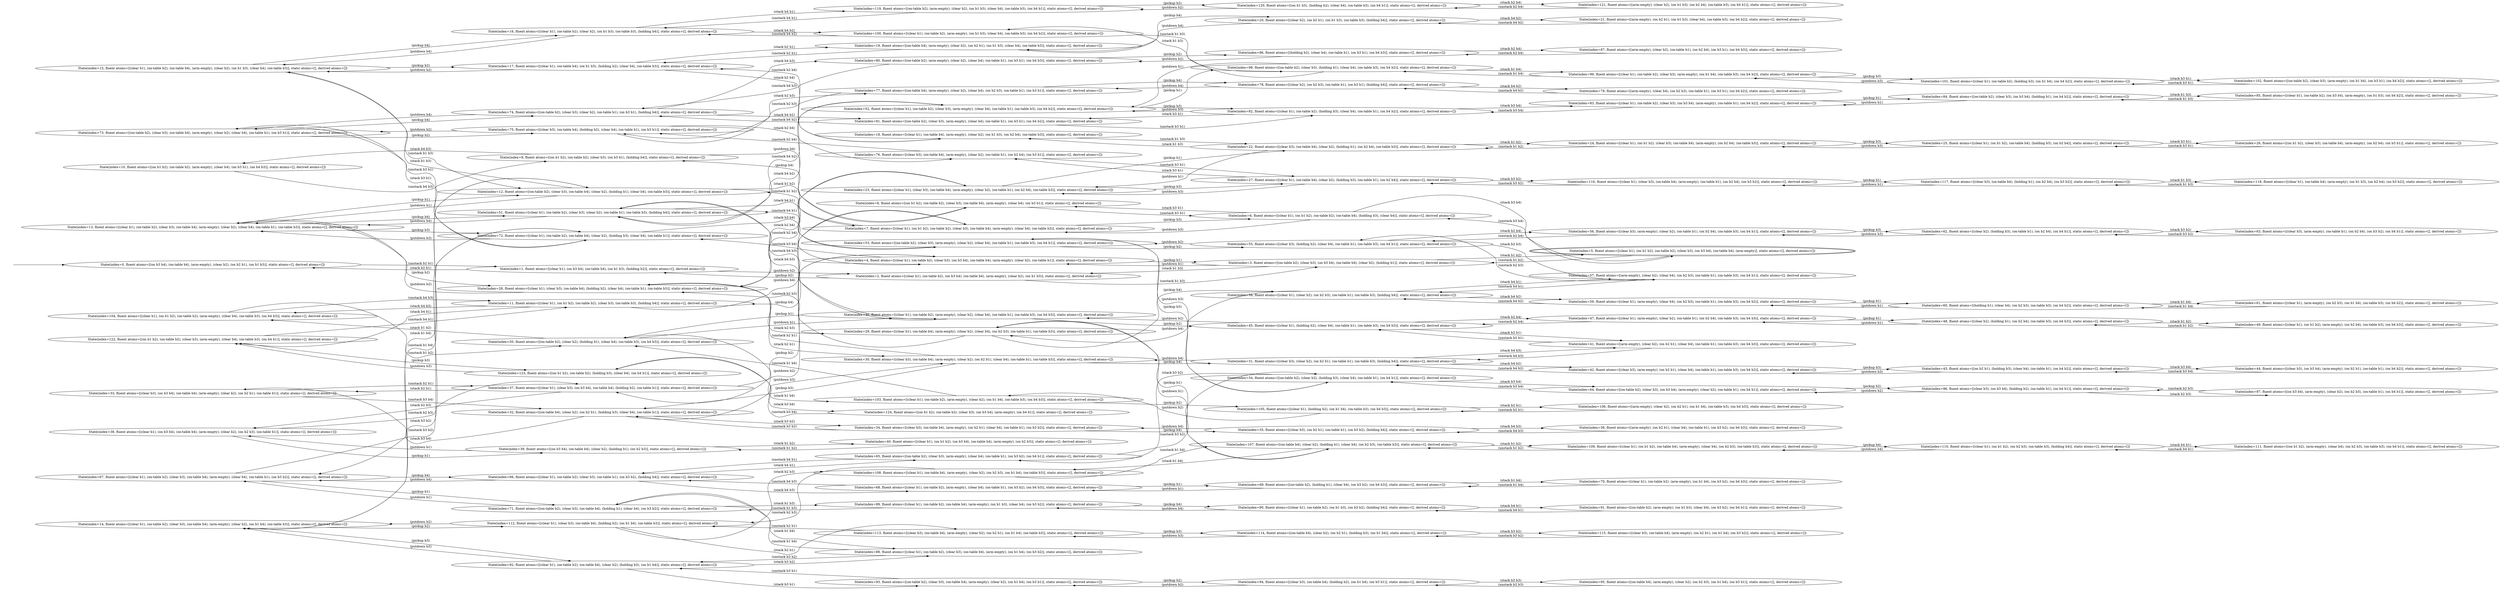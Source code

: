 digraph {
rankdir="LR"
s0[label="State(index=0, fluent atoms=[(on b3 b4), (on-table b4), (arm-empty), (clear b2), (on b2 b1), (on b1 b3)], static atoms=[], derived atoms=[])"]
s1[label="State(index=1, fluent atoms=[(clear b1), (on b3 b4), (on-table b4), (on b1 b3), (holding b2)], static atoms=[], derived atoms=[])"]
s2[label="State(index=2, fluent atoms=[(clear b1), (on-table b2), (on b3 b4), (on-table b4), (arm-empty), (clear b2), (on b1 b3)], static atoms=[], derived atoms=[])"]
s3[label="State(index=3, fluent atoms=[(on-table b2), (clear b3), (on b3 b4), (on-table b4), (clear b2), (holding b1)], static atoms=[], derived atoms=[])"]
s4[label="State(index=4, fluent atoms=[(clear b1), (on-table b2), (clear b3), (on b3 b4), (on-table b4), (arm-empty), (clear b2), (on-table b1)], static atoms=[], derived atoms=[])"]
s5[peripheries=2,label="State(index=5, fluent atoms=[(clear b1), (on b1 b2), (on-table b2), (clear b3), (on b3 b4), (on-table b4), (arm-empty)], static atoms=[], derived atoms=[])"]
s6[label="State(index=6, fluent atoms=[(clear b1), (on b1 b2), (on-table b2), (on-table b4), (holding b3), (clear b4)], static atoms=[], derived atoms=[])"]
s7[label="State(index=7, fluent atoms=[(clear b1), (on b1 b2), (on-table b2), (clear b3), (on-table b4), (arm-empty), (clear b4), (on-table b3)], static atoms=[], derived atoms=[])"]
s8[label="State(index=8, fluent atoms=[(on b1 b2), (on-table b2), (clear b3), (on-table b4), (arm-empty), (clear b4), (on b3 b1)], static atoms=[], derived atoms=[])"]
s9[label="State(index=9, fluent atoms=[(on b1 b2), (on-table b2), (clear b3), (on b3 b1), (holding b4)], static atoms=[], derived atoms=[])"]
s10[label="State(index=10, fluent atoms=[(on b1 b2), (on-table b2), (arm-empty), (clear b4), (on b3 b1), (on b4 b3)], static atoms=[], derived atoms=[])"]
s11[label="State(index=11, fluent atoms=[(clear b1), (on b1 b2), (on-table b2), (clear b3), (on-table b3), (holding b4)], static atoms=[], derived atoms=[])"]
s12[label="State(index=12, fluent atoms=[(on-table b2), (clear b3), (on-table b4), (clear b2), (holding b1), (clear b4), (on-table b3)], static atoms=[], derived atoms=[])"]
s13[label="State(index=13, fluent atoms=[(clear b1), (on-table b2), (clear b3), (on-table b4), (arm-empty), (clear b2), (clear b4), (on-table b1), (on-table b3)], static atoms=[], derived atoms=[])"]
s14[label="State(index=14, fluent atoms=[(clear b1), (on-table b2), (clear b3), (on-table b4), (arm-empty), (clear b2), (on b1 b4), (on-table b3)], static atoms=[], derived atoms=[])"]
s15[label="State(index=15, fluent atoms=[(clear b1), (on-table b2), (on-table b4), (arm-empty), (clear b2), (on b1 b3), (clear b4), (on-table b3)], static atoms=[], derived atoms=[])"]
s16[label="State(index=16, fluent atoms=[(clear b1), (on-table b2), (clear b2), (on b1 b3), (on-table b3), (holding b4)], static atoms=[], derived atoms=[])"]
s17[label="State(index=17, fluent atoms=[(clear b1), (on-table b4), (on b1 b3), (holding b2), (clear b4), (on-table b3)], static atoms=[], derived atoms=[])"]
s18[label="State(index=18, fluent atoms=[(clear b1), (on-table b4), (arm-empty), (clear b2), (on b1 b3), (on b2 b4), (on-table b3)], static atoms=[], derived atoms=[])"]
s19[label="State(index=19, fluent atoms=[(on-table b4), (arm-empty), (clear b2), (on b2 b1), (on b1 b3), (clear b4), (on-table b3)], static atoms=[], derived atoms=[])"]
s20[label="State(index=20, fluent atoms=[(clear b2), (on b2 b1), (on b1 b3), (on-table b3), (holding b4)], static atoms=[], derived atoms=[])"]
s21[label="State(index=21, fluent atoms=[(arm-empty), (on b2 b1), (on b1 b3), (clear b4), (on-table b3), (on b4 b2)], static atoms=[], derived atoms=[])"]
s22[label="State(index=22, fluent atoms=[(clear b3), (on-table b4), (clear b2), (holding b1), (on b2 b4), (on-table b3)], static atoms=[], derived atoms=[])"]
s23[label="State(index=23, fluent atoms=[(clear b1), (clear b3), (on-table b4), (arm-empty), (clear b2), (on-table b1), (on b2 b4), (on-table b3)], static atoms=[], derived atoms=[])"]
s24[label="State(index=24, fluent atoms=[(clear b1), (on b1 b2), (clear b3), (on-table b4), (arm-empty), (on b2 b4), (on-table b3)], static atoms=[], derived atoms=[])"]
s25[label="State(index=25, fluent atoms=[(clear b1), (on b1 b2), (on-table b4), (holding b3), (on b2 b4)], static atoms=[], derived atoms=[])"]
s26[label="State(index=26, fluent atoms=[(on b1 b2), (clear b3), (on-table b4), (arm-empty), (on b2 b4), (on b3 b1)], static atoms=[], derived atoms=[])"]
s27[label="State(index=27, fluent atoms=[(clear b1), (on-table b4), (clear b2), (holding b3), (on-table b1), (on b2 b4)], static atoms=[], derived atoms=[])"]
s28[label="State(index=28, fluent atoms=[(clear b1), (clear b3), (on-table b4), (holding b2), (clear b4), (on-table b1), (on-table b3)], static atoms=[], derived atoms=[])"]
s29[label="State(index=29, fluent atoms=[(clear b1), (on-table b4), (arm-empty), (clear b2), (clear b4), (on b2 b3), (on-table b1), (on-table b3)], static atoms=[], derived atoms=[])"]
s30[label="State(index=30, fluent atoms=[(clear b3), (on-table b4), (arm-empty), (clear b2), (on b2 b1), (clear b4), (on-table b1), (on-table b3)], static atoms=[], derived atoms=[])"]
s31[label="State(index=31, fluent atoms=[(clear b3), (clear b2), (on b2 b1), (on-table b1), (on-table b3), (holding b4)], static atoms=[], derived atoms=[])"]
s32[label="State(index=32, fluent atoms=[(on-table b4), (clear b2), (on b2 b1), (holding b3), (clear b4), (on-table b1)], static atoms=[], derived atoms=[])"]
s33[label="State(index=33, fluent atoms=[(clear b3), (on b3 b4), (on-table b4), (arm-empty), (clear b2), (on b2 b1), (on-table b1)], static atoms=[], derived atoms=[])"]
s34[label="State(index=34, fluent atoms=[(clear b3), (on-table b4), (arm-empty), (on b2 b1), (clear b4), (on-table b1), (on b3 b2)], static atoms=[], derived atoms=[])"]
s35[label="State(index=35, fluent atoms=[(clear b3), (on b2 b1), (on-table b1), (on b3 b2), (holding b4)], static atoms=[], derived atoms=[])"]
s36[label="State(index=36, fluent atoms=[(arm-empty), (on b2 b1), (clear b4), (on-table b1), (on b3 b2), (on b4 b3)], static atoms=[], derived atoms=[])"]
s37[label="State(index=37, fluent atoms=[(clear b1), (clear b3), (on b3 b4), (on-table b4), (holding b2), (on-table b1)], static atoms=[], derived atoms=[])"]
s38[label="State(index=38, fluent atoms=[(clear b1), (on b3 b4), (on-table b4), (arm-empty), (clear b2), (on b2 b3), (on-table b1)], static atoms=[], derived atoms=[])"]
s39[label="State(index=39, fluent atoms=[(on b3 b4), (on-table b4), (clear b2), (holding b1), (on b2 b3)], static atoms=[], derived atoms=[])"]
s40[label="State(index=40, fluent atoms=[(clear b1), (on b1 b2), (on b3 b4), (on-table b4), (arm-empty), (on b2 b3)], static atoms=[], derived atoms=[])"]
s41[label="State(index=41, fluent atoms=[(arm-empty), (clear b2), (on b2 b1), (clear b4), (on-table b1), (on-table b3), (on b4 b3)], static atoms=[], derived atoms=[])"]
s42[label="State(index=42, fluent atoms=[(clear b3), (arm-empty), (on b2 b1), (clear b4), (on-table b1), (on-table b3), (on b4 b2)], static atoms=[], derived atoms=[])"]
s43[label="State(index=43, fluent atoms=[(on b2 b1), (holding b3), (clear b4), (on-table b1), (on b4 b2)], static atoms=[], derived atoms=[])"]
s44[label="State(index=44, fluent atoms=[(clear b3), (on b3 b4), (arm-empty), (on b2 b1), (on-table b1), (on b4 b2)], static atoms=[], derived atoms=[])"]
s45[label="State(index=45, fluent atoms=[(clear b1), (holding b2), (clear b4), (on-table b1), (on-table b3), (on b4 b3)], static atoms=[], derived atoms=[])"]
s46[label="State(index=46, fluent atoms=[(clear b1), (on-table b2), (arm-empty), (clear b2), (clear b4), (on-table b1), (on-table b3), (on b4 b3)], static atoms=[], derived atoms=[])"]
s47[label="State(index=47, fluent atoms=[(clear b1), (arm-empty), (clear b2), (on-table b1), (on b2 b4), (on-table b3), (on b4 b3)], static atoms=[], derived atoms=[])"]
s48[label="State(index=48, fluent atoms=[(clear b2), (holding b1), (on b2 b4), (on-table b3), (on b4 b3)], static atoms=[], derived atoms=[])"]
s49[label="State(index=49, fluent atoms=[(clear b1), (on b1 b2), (arm-empty), (on b2 b4), (on-table b3), (on b4 b3)], static atoms=[], derived atoms=[])"]
s50[label="State(index=50, fluent atoms=[(on-table b2), (clear b2), (holding b1), (clear b4), (on-table b3), (on b4 b3)], static atoms=[], derived atoms=[])"]
s51[label="State(index=51, fluent atoms=[(clear b1), (on-table b2), (clear b3), (clear b2), (on-table b1), (on-table b3), (holding b4)], static atoms=[], derived atoms=[])"]
s52[label="State(index=52, fluent atoms=[(clear b1), (on-table b2), (clear b3), (arm-empty), (clear b4), (on-table b1), (on-table b3), (on b4 b2)], static atoms=[], derived atoms=[])"]
s53[label="State(index=53, fluent atoms=[(on-table b2), (clear b3), (arm-empty), (clear b2), (clear b4), (on-table b1), (on-table b3), (on b4 b1)], static atoms=[], derived atoms=[])"]
s54[label="State(index=54, fluent atoms=[(on-table b2), (clear b2), (holding b3), (clear b4), (on-table b1), (on b4 b1)], static atoms=[], derived atoms=[])"]
s55[label="State(index=55, fluent atoms=[(clear b3), (holding b2), (clear b4), (on-table b1), (on-table b3), (on b4 b1)], static atoms=[], derived atoms=[])"]
s56[label="State(index=56, fluent atoms=[(clear b3), (arm-empty), (clear b2), (on-table b1), (on b2 b4), (on-table b3), (on b4 b1)], static atoms=[], derived atoms=[])"]
s57[label="State(index=57, fluent atoms=[(arm-empty), (clear b2), (clear b4), (on b2 b3), (on-table b1), (on-table b3), (on b4 b1)], static atoms=[], derived atoms=[])"]
s58[label="State(index=58, fluent atoms=[(clear b1), (clear b2), (on b2 b3), (on-table b1), (on-table b3), (holding b4)], static atoms=[], derived atoms=[])"]
s59[label="State(index=59, fluent atoms=[(clear b1), (arm-empty), (clear b4), (on b2 b3), (on-table b1), (on-table b3), (on b4 b2)], static atoms=[], derived atoms=[])"]
s60[label="State(index=60, fluent atoms=[(holding b1), (clear b4), (on b2 b3), (on-table b3), (on b4 b2)], static atoms=[], derived atoms=[])"]
s61[label="State(index=61, fluent atoms=[(clear b1), (arm-empty), (on b2 b3), (on b1 b4), (on-table b3), (on b4 b2)], static atoms=[], derived atoms=[])"]
s62[label="State(index=62, fluent atoms=[(clear b2), (holding b3), (on-table b1), (on b2 b4), (on b4 b1)], static atoms=[], derived atoms=[])"]
s63[label="State(index=63, fluent atoms=[(clear b3), (arm-empty), (on-table b1), (on b2 b4), (on b3 b2), (on b4 b1)], static atoms=[], derived atoms=[])"]
s64[label="State(index=64, fluent atoms=[(on-table b2), (clear b3), (on b3 b4), (arm-empty), (clear b2), (on-table b1), (on b4 b1)], static atoms=[], derived atoms=[])"]
s65[label="State(index=65, fluent atoms=[(on-table b2), (clear b3), (arm-empty), (clear b4), (on-table b1), (on b3 b2), (on b4 b1)], static atoms=[], derived atoms=[])"]
s66[label="State(index=66, fluent atoms=[(clear b1), (on-table b2), (clear b3), (on-table b1), (on b3 b2), (holding b4)], static atoms=[], derived atoms=[])"]
s67[label="State(index=67, fluent atoms=[(clear b1), (on-table b2), (clear b3), (on-table b4), (arm-empty), (clear b4), (on-table b1), (on b3 b2)], static atoms=[], derived atoms=[])"]
s68[label="State(index=68, fluent atoms=[(clear b1), (on-table b2), (arm-empty), (clear b4), (on-table b1), (on b3 b2), (on b4 b3)], static atoms=[], derived atoms=[])"]
s69[label="State(index=69, fluent atoms=[(on-table b2), (holding b1), (clear b4), (on b3 b2), (on b4 b3)], static atoms=[], derived atoms=[])"]
s70[label="State(index=70, fluent atoms=[(clear b1), (on-table b2), (arm-empty), (on b1 b4), (on b3 b2), (on b4 b3)], static atoms=[], derived atoms=[])"]
s71[label="State(index=71, fluent atoms=[(on-table b2), (clear b3), (on-table b4), (holding b1), (clear b4), (on b3 b2)], static atoms=[], derived atoms=[])"]
s72[label="State(index=72, fluent atoms=[(clear b1), (on-table b2), (on-table b4), (clear b2), (holding b3), (clear b4), (on-table b1)], static atoms=[], derived atoms=[])"]
s73[label="State(index=73, fluent atoms=[(on-table b2), (clear b3), (on-table b4), (arm-empty), (clear b2), (clear b4), (on-table b1), (on b3 b1)], static atoms=[], derived atoms=[])"]
s74[label="State(index=74, fluent atoms=[(on-table b2), (clear b3), (clear b2), (on-table b1), (on b3 b1), (holding b4)], static atoms=[], derived atoms=[])"]
s75[label="State(index=75, fluent atoms=[(clear b3), (on-table b4), (holding b2), (clear b4), (on-table b1), (on b3 b1)], static atoms=[], derived atoms=[])"]
s76[label="State(index=76, fluent atoms=[(clear b3), (on-table b4), (arm-empty), (clear b2), (on-table b1), (on b2 b4), (on b3 b1)], static atoms=[], derived atoms=[])"]
s77[label="State(index=77, fluent atoms=[(on-table b4), (arm-empty), (clear b2), (clear b4), (on b2 b3), (on-table b1), (on b3 b1)], static atoms=[], derived atoms=[])"]
s78[label="State(index=78, fluent atoms=[(clear b2), (on b2 b3), (on-table b1), (on b3 b1), (holding b4)], static atoms=[], derived atoms=[])"]
s79[label="State(index=79, fluent atoms=[(arm-empty), (clear b4), (on b2 b3), (on-table b1), (on b3 b1), (on b4 b2)], static atoms=[], derived atoms=[])"]
s80[label="State(index=80, fluent atoms=[(on-table b2), (arm-empty), (clear b2), (clear b4), (on-table b1), (on b3 b1), (on b4 b3)], static atoms=[], derived atoms=[])"]
s81[label="State(index=81, fluent atoms=[(on-table b2), (clear b3), (arm-empty), (clear b4), (on-table b1), (on b3 b1), (on b4 b2)], static atoms=[], derived atoms=[])"]
s82[label="State(index=82, fluent atoms=[(clear b1), (on-table b2), (holding b3), (clear b4), (on-table b1), (on b4 b2)], static atoms=[], derived atoms=[])"]
s83[label="State(index=83, fluent atoms=[(clear b1), (on-table b2), (clear b3), (on b3 b4), (arm-empty), (on-table b1), (on b4 b2)], static atoms=[], derived atoms=[])"]
s84[label="State(index=84, fluent atoms=[(on-table b2), (clear b3), (on b3 b4), (holding b1), (on b4 b2)], static atoms=[], derived atoms=[])"]
s85[label="State(index=85, fluent atoms=[(clear b1), (on-table b2), (on b3 b4), (arm-empty), (on b1 b3), (on b4 b2)], static atoms=[], derived atoms=[])"]
s86[label="State(index=86, fluent atoms=[(holding b2), (clear b4), (on-table b1), (on b3 b1), (on b4 b3)], static atoms=[], derived atoms=[])"]
s87[label="State(index=87, fluent atoms=[(arm-empty), (clear b2), (on-table b1), (on b2 b4), (on b3 b1), (on b4 b3)], static atoms=[], derived atoms=[])"]
s88[label="State(index=88, fluent atoms=[(clear b1), (on-table b2), (clear b3), (on-table b4), (arm-empty), (on b1 b4), (on b3 b2)], static atoms=[], derived atoms=[])"]
s89[label="State(index=89, fluent atoms=[(clear b1), (on-table b2), (on-table b4), (arm-empty), (on b1 b3), (clear b4), (on b3 b2)], static atoms=[], derived atoms=[])"]
s90[label="State(index=90, fluent atoms=[(clear b1), (on-table b2), (on b1 b3), (on b3 b2), (holding b4)], static atoms=[], derived atoms=[])"]
s91[label="State(index=91, fluent atoms=[(on-table b2), (arm-empty), (on b1 b3), (clear b4), (on b3 b2), (on b4 b1)], static atoms=[], derived atoms=[])"]
s92[label="State(index=92, fluent atoms=[(clear b1), (on-table b2), (on-table b4), (clear b2), (holding b3), (on b1 b4)], static atoms=[], derived atoms=[])"]
s93[label="State(index=93, fluent atoms=[(on-table b2), (clear b3), (on-table b4), (arm-empty), (clear b2), (on b1 b4), (on b3 b1)], static atoms=[], derived atoms=[])"]
s94[label="State(index=94, fluent atoms=[(clear b3), (on-table b4), (holding b2), (on b1 b4), (on b3 b1)], static atoms=[], derived atoms=[])"]
s95[label="State(index=95, fluent atoms=[(on-table b4), (arm-empty), (clear b2), (on b2 b3), (on b1 b4), (on b3 b1)], static atoms=[], derived atoms=[])"]
s96[label="State(index=96, fluent atoms=[(clear b3), (on b3 b4), (holding b2), (on-table b1), (on b4 b1)], static atoms=[], derived atoms=[])"]
s97[label="State(index=97, fluent atoms=[(on b3 b4), (arm-empty), (clear b2), (on b2 b3), (on-table b1), (on b4 b1)], static atoms=[], derived atoms=[])"]
s98[label="State(index=98, fluent atoms=[(on-table b2), (clear b3), (holding b1), (clear b4), (on-table b3), (on b4 b2)], static atoms=[], derived atoms=[])"]
s99[label="State(index=99, fluent atoms=[(clear b1), (on-table b2), (clear b3), (arm-empty), (on b1 b4), (on-table b3), (on b4 b2)], static atoms=[], derived atoms=[])"]
s100[label="State(index=100, fluent atoms=[(clear b1), (on-table b2), (arm-empty), (on b1 b3), (clear b4), (on-table b3), (on b4 b2)], static atoms=[], derived atoms=[])"]
s101[label="State(index=101, fluent atoms=[(clear b1), (on-table b2), (holding b3), (on b1 b4), (on b4 b2)], static atoms=[], derived atoms=[])"]
s102[label="State(index=102, fluent atoms=[(on-table b2), (clear b3), (arm-empty), (on b1 b4), (on b3 b1), (on b4 b2)], static atoms=[], derived atoms=[])"]
s103[label="State(index=103, fluent atoms=[(clear b1), (on-table b2), (arm-empty), (clear b2), (on b1 b4), (on-table b3), (on b4 b3)], static atoms=[], derived atoms=[])"]
s104[label="State(index=104, fluent atoms=[(clear b1), (on b1 b2), (on-table b2), (arm-empty), (clear b4), (on-table b3), (on b4 b3)], static atoms=[], derived atoms=[])"]
s105[label="State(index=105, fluent atoms=[(clear b1), (holding b2), (on b1 b4), (on-table b3), (on b4 b3)], static atoms=[], derived atoms=[])"]
s106[label="State(index=106, fluent atoms=[(arm-empty), (clear b2), (on b2 b1), (on b1 b4), (on-table b3), (on b4 b3)], static atoms=[], derived atoms=[])"]
s107[label="State(index=107, fluent atoms=[(on-table b4), (clear b2), (holding b1), (clear b4), (on b2 b3), (on-table b3)], static atoms=[], derived atoms=[])"]
s108[label="State(index=108, fluent atoms=[(clear b1), (on-table b4), (arm-empty), (clear b2), (on b2 b3), (on b1 b4), (on-table b3)], static atoms=[], derived atoms=[])"]
s109[label="State(index=109, fluent atoms=[(clear b1), (on b1 b2), (on-table b4), (arm-empty), (clear b4), (on b2 b3), (on-table b3)], static atoms=[], derived atoms=[])"]
s110[label="State(index=110, fluent atoms=[(clear b1), (on b1 b2), (on b2 b3), (on-table b3), (holding b4)], static atoms=[], derived atoms=[])"]
s111[label="State(index=111, fluent atoms=[(on b1 b2), (arm-empty), (clear b4), (on b2 b3), (on-table b3), (on b4 b1)], static atoms=[], derived atoms=[])"]
s112[label="State(index=112, fluent atoms=[(clear b1), (clear b3), (on-table b4), (holding b2), (on b1 b4), (on-table b3)], static atoms=[], derived atoms=[])"]
s113[label="State(index=113, fluent atoms=[(clear b3), (on-table b4), (arm-empty), (clear b2), (on b2 b1), (on b1 b4), (on-table b3)], static atoms=[], derived atoms=[])"]
s114[label="State(index=114, fluent atoms=[(on-table b4), (clear b2), (on b2 b1), (holding b3), (on b1 b4)], static atoms=[], derived atoms=[])"]
s115[label="State(index=115, fluent atoms=[(clear b3), (on-table b4), (arm-empty), (on b2 b1), (on b1 b4), (on b3 b2)], static atoms=[], derived atoms=[])"]
s116[label="State(index=116, fluent atoms=[(clear b1), (clear b3), (on-table b4), (arm-empty), (on-table b1), (on b2 b4), (on b3 b2)], static atoms=[], derived atoms=[])"]
s117[label="State(index=117, fluent atoms=[(clear b3), (on-table b4), (holding b1), (on b2 b4), (on b3 b2)], static atoms=[], derived atoms=[])"]
s118[label="State(index=118, fluent atoms=[(clear b1), (on-table b4), (arm-empty), (on b1 b3), (on b2 b4), (on b3 b2)], static atoms=[], derived atoms=[])"]
s119[label="State(index=119, fluent atoms=[(on-table b2), (arm-empty), (clear b2), (on b1 b3), (clear b4), (on-table b3), (on b4 b1)], static atoms=[], derived atoms=[])"]
s120[label="State(index=120, fluent atoms=[(on b1 b3), (holding b2), (clear b4), (on-table b3), (on b4 b1)], static atoms=[], derived atoms=[])"]
s121[label="State(index=121, fluent atoms=[(arm-empty), (clear b2), (on b1 b3), (on b2 b4), (on-table b3), (on b4 b1)], static atoms=[], derived atoms=[])"]
s122[label="State(index=122, fluent atoms=[(on b1 b2), (on-table b2), (clear b3), (arm-empty), (clear b4), (on-table b3), (on b4 b1)], static atoms=[], derived atoms=[])"]
s123[label="State(index=123, fluent atoms=[(on b1 b2), (on-table b2), (holding b3), (clear b4), (on b4 b1)], static atoms=[], derived atoms=[])"]
s124[label="State(index=124, fluent atoms=[(on b1 b2), (on-table b2), (clear b3), (on b3 b4), (arm-empty), (on b4 b1)], static atoms=[], derived atoms=[])"]
Dangling [ label = "", style = invis ]
{ rank = same; Dangling }
Dangling -> s0
{ rank = same; s26,s44,s49,s61,s63,s85,s97,s102,s111,s118}
{ rank = same; s25,s43,s48,s60,s62,s84,s96,s101,s110,s117}
{ rank = same; s21,s24,s36,s41,s42,s47,s56,s57,s59,s64,s70,s79,s83,s87,s91,s95,s99,s106,s109,s115,s116,s121}
{ rank = same; s20,s22,s27,s31,s35,s45,s54,s55,s58,s69,s78,s82,s86,s90,s94,s98,s105,s107,s114,s120}
{ rank = same; s18,s19,s23,s29,s30,s34,s40,s46,s52,s53,s65,s68,s76,s77,s80,s81,s88,s89,s93,s100,s103,s108,s113,s119,s124}
{ rank = same; s16,s17,s28,s32,s39,s50,s51,s66,s71,s74,s75,s92,s112,s123}
{ rank = same; s0,s10,s13,s14,s15,s33,s38,s67,s73,s104,s122}
{ rank = same; s1,s9,s11,s12,s37,s72}
{ rank = same; s2,s4,s7,s8}
{ rank = same; s3,s6}
{ rank = same; s5}
s0->s1 [label="(unstack b2 b1)"]
s1->s2 [label="(putdown b2)"]
s1->s0 [label="(stack b2 b1)"]
s2->s1 [label="(pickup b2)"]
s2->s3 [label="(unstack b1 b3)"]
s3->s4 [label="(putdown b1)"]
s3->s2 [label="(stack b1 b3)"]
s3->s5 [label="(stack b1 b2)"]
s5->s6 [label="(unstack b3 b4)"]
s5->s3 [label="(unstack b1 b2)"]
s6->s7 [label="(putdown b3)"]
s6->s5 [label="(stack b3 b4)"]
s6->s8 [label="(stack b3 b1)"]
s8->s9 [label="(pickup b4)"]
s8->s6 [label="(unstack b3 b1)"]
s9->s8 [label="(putdown b4)"]
s9->s10 [label="(stack b4 b3)"]
s10->s9 [label="(unstack b4 b3)"]
s7->s11 [label="(pickup b4)"]
s7->s6 [label="(pickup b3)"]
s7->s12 [label="(unstack b1 b2)"]
s12->s13 [label="(putdown b1)"]
s12->s14 [label="(stack b1 b4)"]
s12->s15 [label="(stack b1 b3)"]
s12->s7 [label="(stack b1 b2)"]
s15->s16 [label="(pickup b4)"]
s15->s17 [label="(pickup b2)"]
s15->s12 [label="(unstack b1 b3)"]
s17->s15 [label="(putdown b2)"]
s17->s18 [label="(stack b2 b4)"]
s17->s19 [label="(stack b2 b1)"]
s19->s20 [label="(pickup b4)"]
s19->s17 [label="(unstack b2 b1)"]
s20->s19 [label="(putdown b4)"]
s20->s21 [label="(stack b4 b2)"]
s21->s20 [label="(unstack b4 b2)"]
s18->s17 [label="(unstack b2 b4)"]
s18->s22 [label="(unstack b1 b3)"]
s22->s23 [label="(putdown b1)"]
s22->s18 [label="(stack b1 b3)"]
s22->s24 [label="(stack b1 b2)"]
s24->s25 [label="(pickup b3)"]
s24->s22 [label="(unstack b1 b2)"]
s25->s24 [label="(putdown b3)"]
s25->s26 [label="(stack b3 b1)"]
s26->s25 [label="(unstack b3 b1)"]
s23->s27 [label="(pickup b3)"]
s23->s22 [label="(pickup b1)"]
s23->s28 [label="(unstack b2 b4)"]
s28->s13 [label="(putdown b2)"]
s28->s23 [label="(stack b2 b4)"]
s28->s29 [label="(stack b2 b3)"]
s28->s30 [label="(stack b2 b1)"]
s30->s31 [label="(pickup b4)"]
s30->s32 [label="(pickup b3)"]
s30->s28 [label="(unstack b2 b1)"]
s32->s30 [label="(putdown b3)"]
s32->s33 [label="(stack b3 b4)"]
s32->s34 [label="(stack b3 b2)"]
s34->s35 [label="(pickup b4)"]
s34->s32 [label="(unstack b3 b2)"]
s35->s34 [label="(putdown b4)"]
s35->s36 [label="(stack b4 b3)"]
s36->s35 [label="(unstack b4 b3)"]
s33->s32 [label="(unstack b3 b4)"]
s33->s37 [label="(unstack b2 b1)"]
s37->s4 [label="(putdown b2)"]
s37->s38 [label="(stack b2 b3)"]
s37->s33 [label="(stack b2 b1)"]
s38->s39 [label="(pickup b1)"]
s38->s37 [label="(unstack b2 b3)"]
s39->s38 [label="(putdown b1)"]
s39->s40 [label="(stack b1 b2)"]
s40->s39 [label="(unstack b1 b2)"]
s31->s30 [label="(putdown b4)"]
s31->s41 [label="(stack b4 b3)"]
s31->s42 [label="(stack b4 b2)"]
s42->s43 [label="(pickup b3)"]
s42->s31 [label="(unstack b4 b2)"]
s43->s42 [label="(putdown b3)"]
s43->s44 [label="(stack b3 b4)"]
s44->s43 [label="(unstack b3 b4)"]
s41->s31 [label="(unstack b4 b3)"]
s41->s45 [label="(unstack b2 b1)"]
s45->s46 [label="(putdown b2)"]
s45->s47 [label="(stack b2 b4)"]
s45->s41 [label="(stack b2 b1)"]
s47->s48 [label="(pickup b1)"]
s47->s45 [label="(unstack b2 b4)"]
s48->s47 [label="(putdown b1)"]
s48->s49 [label="(stack b1 b2)"]
s49->s48 [label="(unstack b1 b2)"]
s46->s45 [label="(pickup b2)"]
s46->s50 [label="(pickup b1)"]
s46->s51 [label="(unstack b4 b3)"]
s51->s13 [label="(putdown b4)"]
s51->s46 [label="(stack b4 b3)"]
s51->s52 [label="(stack b4 b2)"]
s51->s53 [label="(stack b4 b1)"]
s53->s54 [label="(pickup b3)"]
s53->s55 [label="(pickup b2)"]
s53->s51 [label="(unstack b4 b1)"]
s55->s53 [label="(putdown b2)"]
s55->s56 [label="(stack b2 b4)"]
s55->s57 [label="(stack b2 b3)"]
s57->s58 [label="(unstack b4 b1)"]
s57->s55 [label="(unstack b2 b3)"]
s58->s29 [label="(putdown b4)"]
s58->s59 [label="(stack b4 b2)"]
s58->s57 [label="(stack b4 b1)"]
s59->s60 [label="(pickup b1)"]
s59->s58 [label="(unstack b4 b2)"]
s60->s59 [label="(putdown b1)"]
s60->s61 [label="(stack b1 b4)"]
s61->s60 [label="(unstack b1 b4)"]
s56->s62 [label="(pickup b3)"]
s56->s55 [label="(unstack b2 b4)"]
s62->s56 [label="(putdown b3)"]
s62->s63 [label="(stack b3 b2)"]
s63->s62 [label="(unstack b3 b2)"]
s54->s53 [label="(putdown b3)"]
s54->s64 [label="(stack b3 b4)"]
s54->s65 [label="(stack b3 b2)"]
s65->s66 [label="(unstack b4 b1)"]
s65->s54 [label="(unstack b3 b2)"]
s66->s67 [label="(putdown b4)"]
s66->s68 [label="(stack b4 b3)"]
s66->s65 [label="(stack b4 b1)"]
s68->s69 [label="(pickup b1)"]
s68->s66 [label="(unstack b4 b3)"]
s69->s68 [label="(putdown b1)"]
s69->s70 [label="(stack b1 b4)"]
s70->s69 [label="(unstack b1 b4)"]
s67->s66 [label="(pickup b4)"]
s67->s71 [label="(pickup b1)"]
s67->s72 [label="(unstack b3 b2)"]
s72->s13 [label="(putdown b3)"]
s72->s4 [label="(stack b3 b4)"]
s72->s67 [label="(stack b3 b2)"]
s72->s73 [label="(stack b3 b1)"]
s73->s74 [label="(pickup b4)"]
s73->s75 [label="(pickup b2)"]
s73->s72 [label="(unstack b3 b1)"]
s75->s73 [label="(putdown b2)"]
s75->s76 [label="(stack b2 b4)"]
s75->s77 [label="(stack b2 b3)"]
s77->s78 [label="(pickup b4)"]
s77->s75 [label="(unstack b2 b3)"]
s78->s77 [label="(putdown b4)"]
s78->s79 [label="(stack b4 b2)"]
s79->s78 [label="(unstack b4 b2)"]
s76->s27 [label="(unstack b3 b1)"]
s76->s75 [label="(unstack b2 b4)"]
s74->s73 [label="(putdown b4)"]
s74->s80 [label="(stack b4 b3)"]
s74->s81 [label="(stack b4 b2)"]
s81->s74 [label="(unstack b4 b2)"]
s81->s82 [label="(unstack b3 b1)"]
s82->s52 [label="(putdown b3)"]
s82->s83 [label="(stack b3 b4)"]
s82->s81 [label="(stack b3 b1)"]
s83->s84 [label="(pickup b1)"]
s83->s82 [label="(unstack b3 b4)"]
s84->s83 [label="(putdown b1)"]
s84->s85 [label="(stack b1 b3)"]
s85->s84 [label="(unstack b1 b3)"]
s80->s86 [label="(pickup b2)"]
s80->s74 [label="(unstack b4 b3)"]
s86->s80 [label="(putdown b2)"]
s86->s87 [label="(stack b2 b4)"]
s87->s86 [label="(unstack b2 b4)"]
s71->s67 [label="(putdown b1)"]
s71->s88 [label="(stack b1 b4)"]
s71->s89 [label="(stack b1 b3)"]
s89->s90 [label="(pickup b4)"]
s89->s71 [label="(unstack b1 b3)"]
s90->s89 [label="(putdown b4)"]
s90->s91 [label="(stack b4 b1)"]
s91->s90 [label="(unstack b4 b1)"]
s88->s92 [label="(unstack b3 b2)"]
s88->s71 [label="(unstack b1 b4)"]
s92->s14 [label="(putdown b3)"]
s92->s88 [label="(stack b3 b2)"]
s92->s93 [label="(stack b3 b1)"]
s93->s94 [label="(pickup b2)"]
s93->s92 [label="(unstack b3 b1)"]
s94->s93 [label="(putdown b2)"]
s94->s95 [label="(stack b2 b3)"]
s95->s94 [label="(unstack b2 b3)"]
s64->s96 [label="(pickup b2)"]
s64->s54 [label="(unstack b3 b4)"]
s96->s64 [label="(putdown b2)"]
s96->s97 [label="(stack b2 b3)"]
s97->s96 [label="(unstack b2 b3)"]
s52->s82 [label="(pickup b3)"]
s52->s98 [label="(pickup b1)"]
s52->s51 [label="(unstack b4 b2)"]
s98->s52 [label="(putdown b1)"]
s98->s99 [label="(stack b1 b4)"]
s98->s100 [label="(stack b1 b3)"]
s100->s16 [label="(unstack b4 b2)"]
s100->s98 [label="(unstack b1 b3)"]
s99->s101 [label="(pickup b3)"]
s99->s98 [label="(unstack b1 b4)"]
s101->s99 [label="(putdown b3)"]
s101->s102 [label="(stack b3 b1)"]
s102->s101 [label="(unstack b3 b1)"]
s50->s46 [label="(putdown b1)"]
s50->s103 [label="(stack b1 b4)"]
s50->s104 [label="(stack b1 b2)"]
s104->s11 [label="(unstack b4 b3)"]
s104->s50 [label="(unstack b1 b2)"]
s103->s105 [label="(pickup b2)"]
s103->s50 [label="(unstack b1 b4)"]
s105->s103 [label="(putdown b2)"]
s105->s106 [label="(stack b2 b1)"]
s106->s105 [label="(unstack b2 b1)"]
s29->s58 [label="(pickup b4)"]
s29->s107 [label="(pickup b1)"]
s29->s28 [label="(unstack b2 b3)"]
s107->s29 [label="(putdown b1)"]
s107->s108 [label="(stack b1 b4)"]
s107->s109 [label="(stack b1 b2)"]
s109->s110 [label="(pickup b4)"]
s109->s107 [label="(unstack b1 b2)"]
s110->s109 [label="(putdown b4)"]
s110->s111 [label="(stack b4 b1)"]
s111->s110 [label="(unstack b4 b1)"]
s108->s112 [label="(unstack b2 b3)"]
s108->s107 [label="(unstack b1 b4)"]
s112->s14 [label="(putdown b2)"]
s112->s108 [label="(stack b2 b3)"]
s112->s113 [label="(stack b2 b1)"]
s113->s114 [label="(pickup b3)"]
s113->s112 [label="(unstack b2 b1)"]
s114->s113 [label="(putdown b3)"]
s114->s115 [label="(stack b3 b2)"]
s115->s114 [label="(unstack b3 b2)"]
s27->s23 [label="(putdown b3)"]
s27->s116 [label="(stack b3 b2)"]
s27->s76 [label="(stack b3 b1)"]
s116->s117 [label="(pickup b1)"]
s116->s27 [label="(unstack b3 b2)"]
s117->s116 [label="(putdown b1)"]
s117->s118 [label="(stack b1 b3)"]
s118->s117 [label="(unstack b1 b3)"]
s16->s15 [label="(putdown b4)"]
s16->s100 [label="(stack b4 b2)"]
s16->s119 [label="(stack b4 b1)"]
s119->s120 [label="(pickup b2)"]
s119->s16 [label="(unstack b4 b1)"]
s120->s119 [label="(putdown b2)"]
s120->s121 [label="(stack b2 b4)"]
s121->s120 [label="(unstack b2 b4)"]
s14->s92 [label="(pickup b3)"]
s14->s112 [label="(pickup b2)"]
s14->s12 [label="(unstack b1 b4)"]
s13->s51 [label="(pickup b4)"]
s13->s72 [label="(pickup b3)"]
s13->s28 [label="(pickup b2)"]
s13->s12 [label="(pickup b1)"]
s11->s7 [label="(putdown b4)"]
s11->s104 [label="(stack b4 b3)"]
s11->s122 [label="(stack b4 b1)"]
s122->s123 [label="(pickup b3)"]
s122->s11 [label="(unstack b4 b1)"]
s123->s122 [label="(putdown b3)"]
s123->s124 [label="(stack b3 b4)"]
s124->s123 [label="(unstack b3 b4)"]
s4->s37 [label="(pickup b2)"]
s4->s3 [label="(pickup b1)"]
s4->s72 [label="(unstack b3 b4)"]
}
